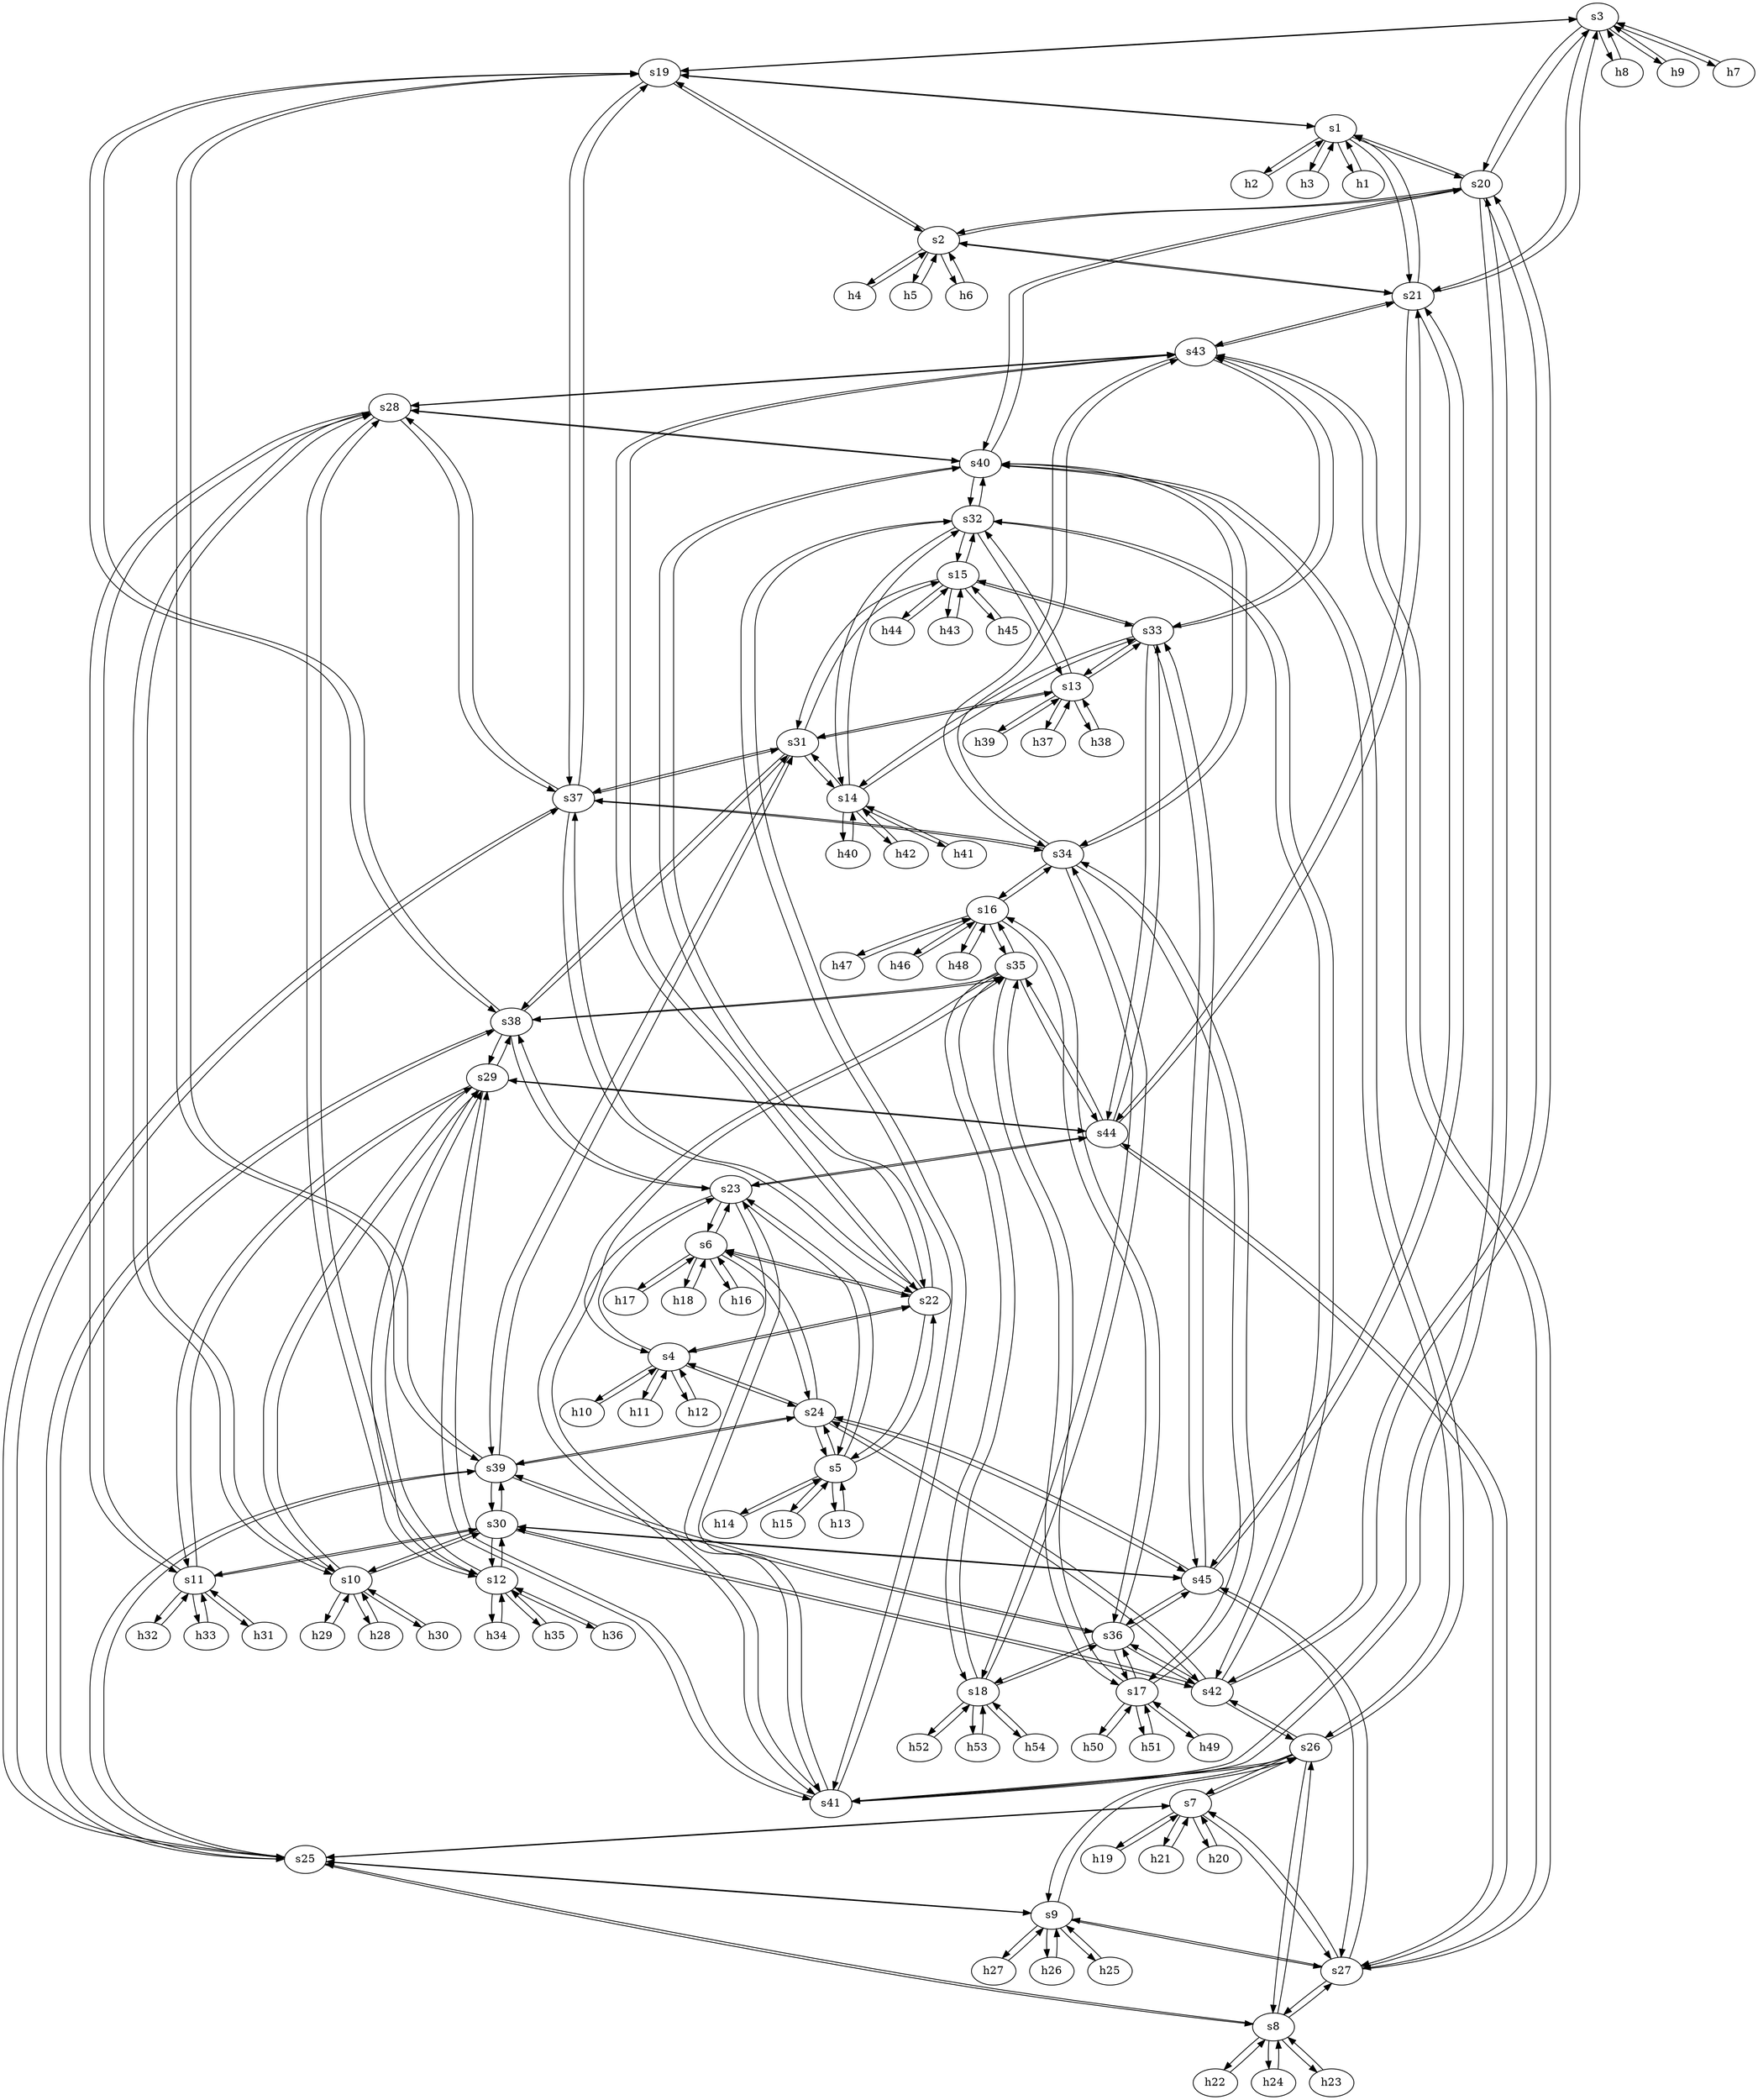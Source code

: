 strict digraph "" {
	s3	 [id=3,
		level="edge",
		type=switch];
	s19	 [id=19,
		level=aggregation,
		type=switch];
	s3 -> s19	 [capacity="1Gbps",
		cost=1,
		dst_port=2,
		src_port=3];
	h8	 [ip="111.0.0.8",
		mac="0:0:0:0:0:8",
		type=host];
	s3 -> h8	 [capacity="1Gbps",
		cost=1,
		dst_port=0,
		src_port=1];
	h9	 [ip="111.0.0.9",
		mac="0:0:0:0:0:9",
		type=host];
	s3 -> h9	 [capacity="1Gbps",
		cost=1,
		dst_port=0,
		src_port=2];
	h7	 [ip="111.0.0.7",
		mac="0:0:0:0:0:7",
		type=host];
	s3 -> h7	 [capacity="1Gbps",
		cost=1,
		dst_port=0,
		src_port=0];
	s20	 [id=20,
		level=aggregation,
		type=switch];
	s3 -> s20	 [capacity="1Gbps",
		cost=1,
		dst_port=2,
		src_port=4];
	s21	 [id=21,
		level=aggregation,
		type=switch];
	s3 -> s21	 [capacity="1Gbps",
		cost=1,
		dst_port=2,
		src_port=5];
	s7	 [id=7,
		level="edge",
		type=switch];
	h19	 [ip="111.0.0.19",
		mac="0:0:0:0:0:13",
		type=host];
	s7 -> h19	 [capacity="1Gbps",
		cost=1,
		dst_port=0,
		src_port=0];
	h21	 [ip="111.0.0.21",
		mac="0:0:0:0:0:15",
		type=host];
	s7 -> h21	 [capacity="1Gbps",
		cost=1,
		dst_port=0,
		src_port=2];
	h20	 [ip="111.0.0.20",
		mac="0:0:0:0:0:14",
		type=host];
	s7 -> h20	 [capacity="1Gbps",
		cost=1,
		dst_port=0,
		src_port=1];
	s25	 [id=25,
		level=aggregation,
		type=switch];
	s7 -> s25	 [capacity="1Gbps",
		cost=1,
		dst_port=0,
		src_port=3];
	s26	 [id=26,
		level=aggregation,
		type=switch];
	s7 -> s26	 [capacity="1Gbps",
		cost=1,
		dst_port=0,
		src_port=4];
	s27	 [id=27,
		level=aggregation,
		type=switch];
	s7 -> s27	 [capacity="1Gbps",
		cost=1,
		dst_port=0,
		src_port=5];
	s6	 [id=6,
		level="edge",
		type=switch];
	h18	 [ip="111.0.0.18",
		mac="0:0:0:0:0:12",
		type=host];
	s6 -> h18	 [capacity="1Gbps",
		cost=1,
		dst_port=0,
		src_port=2];
	h16	 [ip="111.0.0.16",
		mac="0:0:0:0:0:10",
		type=host];
	s6 -> h16	 [capacity="1Gbps",
		cost=1,
		dst_port=0,
		src_port=0];
	h17	 [ip="111.0.0.17",
		mac="0:0:0:0:0:11",
		type=host];
	s6 -> h17	 [capacity="1Gbps",
		cost=1,
		dst_port=0,
		src_port=1];
	s22	 [id=22,
		level=aggregation,
		type=switch];
	s6 -> s22	 [capacity="1Gbps",
		cost=1,
		dst_port=2,
		src_port=3];
	s23	 [id=23,
		level=aggregation,
		type=switch];
	s6 -> s23	 [capacity="1Gbps",
		cost=1,
		dst_port=2,
		src_port=4];
	s24	 [id=24,
		level=aggregation,
		type=switch];
	s6 -> s24	 [capacity="1Gbps",
		cost=1,
		dst_port=2,
		src_port=5];
	h47	 [ip="111.0.0.47",
		mac="0:0:0:0:0:2f",
		type=host];
	s16	 [id=16,
		level="edge",
		type=switch];
	h47 -> s16	 [capacity="1Gbps",
		cost=1,
		dst_port=1,
		src_port=0];
	h46	 [ip="111.0.0.46",
		mac="0:0:0:0:0:2e",
		type=host];
	h46 -> s16	 [capacity="1Gbps",
		cost=1,
		dst_port=0,
		src_port=0];
	h45	 [ip="111.0.0.45",
		mac="0:0:0:0:0:2d",
		type=host];
	s15	 [id=15,
		level="edge",
		type=switch];
	h45 -> s15	 [capacity="1Gbps",
		cost=1,
		dst_port=2,
		src_port=0];
	h44	 [ip="111.0.0.44",
		mac="0:0:0:0:0:2c",
		type=host];
	h44 -> s15	 [capacity="1Gbps",
		cost=1,
		dst_port=1,
		src_port=0];
	h43	 [ip="111.0.0.43",
		mac="0:0:0:0:0:2b",
		type=host];
	h43 -> s15	 [capacity="1Gbps",
		cost=1,
		dst_port=0,
		src_port=0];
	h42	 [ip="111.0.0.42",
		mac="0:0:0:0:0:2a",
		type=host];
	s14	 [id=14,
		level="edge",
		type=switch];
	h42 -> s14	 [capacity="1Gbps",
		cost=1,
		dst_port=2,
		src_port=0];
	h41	 [ip="111.0.0.41",
		mac="0:0:0:0:0:29",
		type=host];
	h41 -> s14	 [capacity="1Gbps",
		cost=1,
		dst_port=1,
		src_port=0];
	h40	 [ip="111.0.0.40",
		mac="0:0:0:0:0:28",
		type=host];
	h40 -> s14	 [capacity="1Gbps",
		cost=1,
		dst_port=0,
		src_port=0];
	h22	 [ip="111.0.0.22",
		mac="0:0:0:0:0:16",
		type=host];
	s8	 [id=8,
		level="edge",
		type=switch];
	h22 -> s8	 [capacity="1Gbps",
		cost=1,
		dst_port=0,
		src_port=0];
	h49	 [ip="111.0.0.49",
		mac="0:0:0:0:0:31",
		type=host];
	s17	 [id=17,
		level="edge",
		type=switch];
	h49 -> s17	 [capacity="1Gbps",
		cost=1,
		dst_port=0,
		src_port=0];
	h48	 [ip="111.0.0.48",
		mac="0:0:0:0:0:30",
		type=host];
	h48 -> s16	 [capacity="1Gbps",
		cost=1,
		dst_port=2,
		src_port=0];
	h54	 [ip="111.0.0.54",
		mac="0:0:0:0:0:36",
		type=host];
	s18	 [id=18,
		level="edge",
		type=switch];
	h54 -> s18	 [capacity="1Gbps",
		cost=1,
		dst_port=2,
		src_port=0];
	h50	 [ip="111.0.0.50",
		mac="0:0:0:0:0:32",
		type=host];
	h50 -> s17	 [capacity="1Gbps",
		cost=1,
		dst_port=1,
		src_port=0];
	h51	 [ip="111.0.0.51",
		mac="0:0:0:0:0:33",
		type=host];
	h51 -> s17	 [capacity="1Gbps",
		cost=1,
		dst_port=2,
		src_port=0];
	h52	 [ip="111.0.0.52",
		mac="0:0:0:0:0:34",
		type=host];
	h52 -> s18	 [capacity="1Gbps",
		cost=1,
		dst_port=0,
		src_port=0];
	h53	 [ip="111.0.0.53",
		mac="0:0:0:0:0:35",
		type=host];
	h53 -> s18	 [capacity="1Gbps",
		cost=1,
		dst_port=1,
		src_port=0];
	s44	 [id=44,
		level=core,
		type=switch];
	s35	 [id=35,
		level=aggregation,
		type=switch];
	s44 -> s35	 [capacity="1Gbps",
		cost=1,
		dst_port=7,
		src_port=0];
	s33	 [id=33,
		level=aggregation,
		type=switch];
	s44 -> s33	 [capacity="1Gbps",
		cost=1,
		dst_port=8,
		src_port=0];
	s44 -> s23	 [capacity="1Gbps",
		cost=1,
		dst_port=7,
		src_port=0];
	s44 -> s21	 [capacity="1Gbps",
		cost=1,
		dst_port=8,
		src_port=0];
	s44 -> s27	 [capacity="1Gbps",
		cost=1,
		dst_port=8,
		src_port=0];
	s29	 [id=29,
		level=aggregation,
		type=switch];
	s44 -> s29	 [capacity="1Gbps",
		cost=1,
		dst_port=7,
		src_port=0];
	s45	 [id=45,
		level=core,
		type=switch];
	s36	 [id=36,
		level=aggregation,
		type=switch];
	s45 -> s36	 [capacity="1Gbps",
		cost=1,
		dst_port=8,
		src_port=0];
	s30	 [id=30,
		level=aggregation,
		type=switch];
	s45 -> s30	 [capacity="1Gbps",
		cost=1,
		dst_port=8,
		src_port=0];
	s45 -> s33	 [capacity="1Gbps",
		cost=1,
		dst_port=8,
		src_port=0];
	s45 -> s21	 [capacity="1Gbps",
		cost=1,
		dst_port=8,
		src_port=0];
	s45 -> s27	 [capacity="1Gbps",
		cost=1,
		dst_port=8,
		src_port=0];
	s45 -> s24	 [capacity="1Gbps",
		cost=1,
		dst_port=8,
		src_port=0];
	s40	 [id=40,
		level=core,
		type=switch];
	s34	 [id=34,
		level=aggregation,
		type=switch];
	s40 -> s34	 [capacity="1Gbps",
		cost=1,
		dst_port=6,
		src_port=0];
	s32	 [id=32,
		level=aggregation,
		type=switch];
	s40 -> s32	 [capacity="1Gbps",
		cost=1,
		dst_port=7,
		src_port=0];
	s40 -> s22	 [capacity="1Gbps",
		cost=1,
		dst_port=6,
		src_port=0];
	s40 -> s20	 [capacity="1Gbps",
		cost=1,
		dst_port=7,
		src_port=0];
	s40 -> s26	 [capacity="1Gbps",
		cost=1,
		dst_port=7,
		src_port=0];
	s28	 [id=28,
		level=aggregation,
		type=switch];
	s40 -> s28	 [capacity="1Gbps",
		cost=1,
		dst_port=6,
		src_port=0];
	s41	 [id=41,
		level=core,
		type=switch];
	s41 -> s35	 [capacity="1Gbps",
		cost=1,
		dst_port=7,
		src_port=0];
	s41 -> s32	 [capacity="1Gbps",
		cost=1,
		dst_port=7,
		src_port=0];
	s41 -> s23	 [capacity="1Gbps",
		cost=1,
		dst_port=7,
		src_port=0];
	s41 -> s20	 [capacity="1Gbps",
		cost=1,
		dst_port=7,
		src_port=0];
	s41 -> s26	 [capacity="1Gbps",
		cost=1,
		dst_port=7,
		src_port=0];
	s41 -> s29	 [capacity="1Gbps",
		cost=1,
		dst_port=7,
		src_port=0];
	s42	 [id=42,
		level=core,
		type=switch];
	s42 -> s36	 [capacity="1Gbps",
		cost=1,
		dst_port=8,
		src_port=0];
	s42 -> s30	 [capacity="1Gbps",
		cost=1,
		dst_port=8,
		src_port=0];
	s42 -> s32	 [capacity="1Gbps",
		cost=1,
		dst_port=7,
		src_port=0];
	s42 -> s20	 [capacity="1Gbps",
		cost=1,
		dst_port=7,
		src_port=0];
	s42 -> s26	 [capacity="1Gbps",
		cost=1,
		dst_port=7,
		src_port=0];
	s42 -> s24	 [capacity="1Gbps",
		cost=1,
		dst_port=8,
		src_port=0];
	s43	 [id=43,
		level=core,
		type=switch];
	s43 -> s34	 [capacity="1Gbps",
		cost=1,
		dst_port=6,
		src_port=0];
	s43 -> s33	 [capacity="1Gbps",
		cost=1,
		dst_port=8,
		src_port=0];
	s43 -> s22	 [capacity="1Gbps",
		cost=1,
		dst_port=6,
		src_port=0];
	s43 -> s21	 [capacity="1Gbps",
		cost=1,
		dst_port=8,
		src_port=0];
	s43 -> s27	 [capacity="1Gbps",
		cost=1,
		dst_port=8,
		src_port=0];
	s43 -> s28	 [capacity="1Gbps",
		cost=1,
		dst_port=6,
		src_port=0];
	s5	 [id=5,
		level="edge",
		type=switch];
	h13	 [ip="111.0.0.13",
		mac="0:0:0:0:0:d",
		type=host];
	s5 -> h13	 [capacity="1Gbps",
		cost=1,
		dst_port=0,
		src_port=0];
	h14	 [ip="111.0.0.14",
		mac="0:0:0:0:0:e",
		type=host];
	s5 -> h14	 [capacity="1Gbps",
		cost=1,
		dst_port=0,
		src_port=1];
	h15	 [ip="111.0.0.15",
		mac="0:0:0:0:0:f",
		type=host];
	s5 -> h15	 [capacity="1Gbps",
		cost=1,
		dst_port=0,
		src_port=2];
	s5 -> s22	 [capacity="1Gbps",
		cost=1,
		dst_port=1,
		src_port=3];
	s5 -> s23	 [capacity="1Gbps",
		cost=1,
		dst_port=1,
		src_port=4];
	s5 -> s24	 [capacity="1Gbps",
		cost=1,
		dst_port=1,
		src_port=5];
	s19 -> s3	 [capacity="1Gbps",
		cost=1,
		dst_port=3,
		src_port=2];
	s39	 [id=39,
		level=core,
		type=switch];
	s19 -> s39	 [capacity="1Gbps",
		cost=1,
		dst_port=0,
		src_port=6];
	s38	 [id=38,
		level=core,
		type=switch];
	s19 -> s38	 [capacity="1Gbps",
		cost=1,
		dst_port=0,
		src_port=6];
	s37	 [id=37,
		level=core,
		type=switch];
	s19 -> s37	 [capacity="1Gbps",
		cost=1,
		dst_port=0,
		src_port=6];
	s2	 [id=2,
		level="edge",
		type=switch];
	s19 -> s2	 [capacity="1Gbps",
		cost=1,
		dst_port=3,
		src_port=1];
	s1	 [id=1,
		level="edge",
		type=switch];
	s19 -> s1	 [capacity="1Gbps",
		cost=1,
		dst_port=3,
		src_port=0];
	s18 -> h54	 [capacity="1Gbps",
		cost=1,
		dst_port=0,
		src_port=2];
	s18 -> h52	 [capacity="1Gbps",
		cost=1,
		dst_port=0,
		src_port=0];
	s18 -> h53	 [capacity="1Gbps",
		cost=1,
		dst_port=0,
		src_port=1];
	s18 -> s35	 [capacity="1Gbps",
		cost=1,
		dst_port=2,
		src_port=4];
	s18 -> s34	 [capacity="1Gbps",
		cost=1,
		dst_port=2,
		src_port=3];
	s18 -> s36	 [capacity="1Gbps",
		cost=1,
		dst_port=2,
		src_port=5];
	s13	 [id=13,
		level="edge",
		type=switch];
	s31	 [id=31,
		level=aggregation,
		type=switch];
	s13 -> s31	 [capacity="1Gbps",
		cost=1,
		dst_port=0,
		src_port=3];
	s13 -> s33	 [capacity="1Gbps",
		cost=1,
		dst_port=0,
		src_port=5];
	s13 -> s32	 [capacity="1Gbps",
		cost=1,
		dst_port=0,
		src_port=4];
	h37	 [ip="111.0.0.37",
		mac="0:0:0:0:0:25",
		type=host];
	s13 -> h37	 [capacity="1Gbps",
		cost=1,
		dst_port=0,
		src_port=0];
	h38	 [ip="111.0.0.38",
		mac="0:0:0:0:0:26",
		type=host];
	s13 -> h38	 [capacity="1Gbps",
		cost=1,
		dst_port=0,
		src_port=1];
	h39	 [ip="111.0.0.39",
		mac="0:0:0:0:0:27",
		type=host];
	s13 -> h39	 [capacity="1Gbps",
		cost=1,
		dst_port=0,
		src_port=2];
	s12	 [id=12,
		level="edge",
		type=switch];
	s12 -> s30	 [capacity="1Gbps",
		cost=1,
		dst_port=2,
		src_port=5];
	h36	 [ip="111.0.0.36",
		mac="0:0:0:0:0:24",
		type=host];
	s12 -> h36	 [capacity="1Gbps",
		cost=1,
		dst_port=0,
		src_port=2];
	h34	 [ip="111.0.0.34",
		mac="0:0:0:0:0:22",
		type=host];
	s12 -> h34	 [capacity="1Gbps",
		cost=1,
		dst_port=0,
		src_port=0];
	h35	 [ip="111.0.0.35",
		mac="0:0:0:0:0:23",
		type=host];
	s12 -> h35	 [capacity="1Gbps",
		cost=1,
		dst_port=0,
		src_port=1];
	s12 -> s28	 [capacity="1Gbps",
		cost=1,
		dst_port=2,
		src_port=3];
	s12 -> s29	 [capacity="1Gbps",
		cost=1,
		dst_port=2,
		src_port=4];
	s11	 [id=11,
		level="edge",
		type=switch];
	s11 -> s30	 [capacity="1Gbps",
		cost=1,
		dst_port=1,
		src_port=5];
	h32	 [ip="111.0.0.32",
		mac="0:0:0:0:0:20",
		type=host];
	s11 -> h32	 [capacity="1Gbps",
		cost=1,
		dst_port=0,
		src_port=1];
	h33	 [ip="111.0.0.33",
		mac="0:0:0:0:0:21",
		type=host];
	s11 -> h33	 [capacity="1Gbps",
		cost=1,
		dst_port=0,
		src_port=2];
	h31	 [ip="111.0.0.31",
		mac="0:0:0:0:0:1f",
		type=host];
	s11 -> h31	 [capacity="1Gbps",
		cost=1,
		dst_port=0,
		src_port=0];
	s11 -> s28	 [capacity="1Gbps",
		cost=1,
		dst_port=1,
		src_port=3];
	s11 -> s29	 [capacity="1Gbps",
		cost=1,
		dst_port=1,
		src_port=4];
	s10	 [id=10,
		level="edge",
		type=switch];
	s10 -> s30	 [capacity="1Gbps",
		cost=1,
		dst_port=0,
		src_port=5];
	h29	 [ip="111.0.0.29",
		mac="0:0:0:0:0:1d",
		type=host];
	s10 -> h29	 [capacity="1Gbps",
		cost=1,
		dst_port=0,
		src_port=1];
	h28	 [ip="111.0.0.28",
		mac="0:0:0:0:0:1c",
		type=host];
	s10 -> h28	 [capacity="1Gbps",
		cost=1,
		dst_port=0,
		src_port=0];
	h30	 [ip="111.0.0.30",
		mac="0:0:0:0:0:1e",
		type=host];
	s10 -> h30	 [capacity="1Gbps",
		cost=1,
		dst_port=0,
		src_port=2];
	s10 -> s28	 [capacity="1Gbps",
		cost=1,
		dst_port=0,
		src_port=3];
	s10 -> s29	 [capacity="1Gbps",
		cost=1,
		dst_port=0,
		src_port=4];
	s17 -> h49	 [capacity="1Gbps",
		cost=1,
		dst_port=0,
		src_port=0];
	s17 -> h50	 [capacity="1Gbps",
		cost=1,
		dst_port=0,
		src_port=1];
	s17 -> h51	 [capacity="1Gbps",
		cost=1,
		dst_port=0,
		src_port=2];
	s17 -> s35	 [capacity="1Gbps",
		cost=1,
		dst_port=1,
		src_port=4];
	s17 -> s34	 [capacity="1Gbps",
		cost=1,
		dst_port=1,
		src_port=3];
	s17 -> s36	 [capacity="1Gbps",
		cost=1,
		dst_port=1,
		src_port=5];
	s16 -> h47	 [capacity="1Gbps",
		cost=1,
		dst_port=0,
		src_port=1];
	s16 -> h46	 [capacity="1Gbps",
		cost=1,
		dst_port=0,
		src_port=0];
	s16 -> h48	 [capacity="1Gbps",
		cost=1,
		dst_port=0,
		src_port=2];
	s16 -> s35	 [capacity="1Gbps",
		cost=1,
		dst_port=0,
		src_port=4];
	s16 -> s34	 [capacity="1Gbps",
		cost=1,
		dst_port=0,
		src_port=3];
	s16 -> s36	 [capacity="1Gbps",
		cost=1,
		dst_port=0,
		src_port=5];
	s15 -> h45	 [capacity="1Gbps",
		cost=1,
		dst_port=0,
		src_port=2];
	s15 -> h44	 [capacity="1Gbps",
		cost=1,
		dst_port=0,
		src_port=1];
	s15 -> h43	 [capacity="1Gbps",
		cost=1,
		dst_port=0,
		src_port=0];
	s15 -> s31	 [capacity="1Gbps",
		cost=1,
		dst_port=2,
		src_port=3];
	s15 -> s33	 [capacity="1Gbps",
		cost=1,
		dst_port=2,
		src_port=5];
	s15 -> s32	 [capacity="1Gbps",
		cost=1,
		dst_port=2,
		src_port=4];
	s14 -> h42	 [capacity="1Gbps",
		cost=1,
		dst_port=0,
		src_port=2];
	s14 -> h41	 [capacity="1Gbps",
		cost=1,
		dst_port=0,
		src_port=1];
	s14 -> h40	 [capacity="1Gbps",
		cost=1,
		dst_port=0,
		src_port=0];
	s14 -> s31	 [capacity="1Gbps",
		cost=1,
		dst_port=1,
		src_port=3];
	s14 -> s33	 [capacity="1Gbps",
		cost=1,
		dst_port=1,
		src_port=5];
	s14 -> s32	 [capacity="1Gbps",
		cost=1,
		dst_port=1,
		src_port=4];
	h8 -> s3	 [capacity="1Gbps",
		cost=1,
		dst_port=1,
		src_port=0];
	h9 -> s3	 [capacity="1Gbps",
		cost=1,
		dst_port=2,
		src_port=0];
	h2	 [ip="111.0.0.2",
		mac="0:0:0:0:0:2",
		type=host];
	h2 -> s1	 [capacity="1Gbps",
		cost=1,
		dst_port=1,
		src_port=0];
	h3	 [ip="111.0.0.3",
		mac="0:0:0:0:0:3",
		type=host];
	h3 -> s1	 [capacity="1Gbps",
		cost=1,
		dst_port=2,
		src_port=0];
	h1	 [ip="111.0.0.1",
		mac="0:0:0:0:0:1",
		type=host];
	h1 -> s1	 [capacity="1Gbps",
		cost=1,
		dst_port=0,
		src_port=0];
	h6	 [ip="111.0.0.6",
		mac="0:0:0:0:0:6",
		type=host];
	h6 -> s2	 [capacity="1Gbps",
		cost=1,
		dst_port=2,
		src_port=0];
	h7 -> s3	 [capacity="1Gbps",
		cost=1,
		dst_port=0,
		src_port=0];
	h4	 [ip="111.0.0.4",
		mac="0:0:0:0:0:4",
		type=host];
	h4 -> s2	 [capacity="1Gbps",
		cost=1,
		dst_port=0,
		src_port=0];
	h5	 [ip="111.0.0.5",
		mac="0:0:0:0:0:5",
		type=host];
	h5 -> s2	 [capacity="1Gbps",
		cost=1,
		dst_port=1,
		src_port=0];
	s39 -> s19	 [capacity="1Gbps",
		cost=1,
		dst_port=6,
		src_port=0];
	s39 -> s36	 [capacity="1Gbps",
		cost=1,
		dst_port=8,
		src_port=0];
	s39 -> s31	 [capacity="1Gbps",
		cost=1,
		dst_port=6,
		src_port=0];
	s39 -> s30	 [capacity="1Gbps",
		cost=1,
		dst_port=8,
		src_port=0];
	s39 -> s25	 [capacity="1Gbps",
		cost=1,
		dst_port=6,
		src_port=0];
	s39 -> s24	 [capacity="1Gbps",
		cost=1,
		dst_port=8,
		src_port=0];
	s38 -> s19	 [capacity="1Gbps",
		cost=1,
		dst_port=6,
		src_port=0];
	s38 -> s35	 [capacity="1Gbps",
		cost=1,
		dst_port=7,
		src_port=0];
	s38 -> s31	 [capacity="1Gbps",
		cost=1,
		dst_port=6,
		src_port=0];
	s38 -> s25	 [capacity="1Gbps",
		cost=1,
		dst_port=6,
		src_port=0];
	s38 -> s23	 [capacity="1Gbps",
		cost=1,
		dst_port=7,
		src_port=0];
	s38 -> s29	 [capacity="1Gbps",
		cost=1,
		dst_port=7,
		src_port=0];
	s35 -> s44	 [capacity="1Gbps",
		cost=1,
		dst_port=0,
		src_port=7];
	s35 -> s41	 [capacity="1Gbps",
		cost=1,
		dst_port=0,
		src_port=7];
	s35 -> s18	 [capacity="1Gbps",
		cost=1,
		dst_port=4,
		src_port=2];
	s35 -> s17	 [capacity="1Gbps",
		cost=1,
		dst_port=4,
		src_port=1];
	s35 -> s16	 [capacity="1Gbps",
		cost=1,
		dst_port=4,
		src_port=0];
	s35 -> s38	 [capacity="1Gbps",
		cost=1,
		dst_port=0,
		src_port=7];
	s34 -> s40	 [capacity="1Gbps",
		cost=1,
		dst_port=0,
		src_port=6];
	s34 -> s43	 [capacity="1Gbps",
		cost=1,
		dst_port=0,
		src_port=6];
	s34 -> s18	 [capacity="1Gbps",
		cost=1,
		dst_port=3,
		src_port=2];
	s34 -> s17	 [capacity="1Gbps",
		cost=1,
		dst_port=3,
		src_port=1];
	s34 -> s16	 [capacity="1Gbps",
		cost=1,
		dst_port=3,
		src_port=0];
	s34 -> s37	 [capacity="1Gbps",
		cost=1,
		dst_port=0,
		src_port=6];
	s37 -> s19	 [capacity="1Gbps",
		cost=1,
		dst_port=6,
		src_port=0];
	s37 -> s34	 [capacity="1Gbps",
		cost=1,
		dst_port=6,
		src_port=0];
	s37 -> s31	 [capacity="1Gbps",
		cost=1,
		dst_port=6,
		src_port=0];
	s37 -> s25	 [capacity="1Gbps",
		cost=1,
		dst_port=6,
		src_port=0];
	s37 -> s22	 [capacity="1Gbps",
		cost=1,
		dst_port=6,
		src_port=0];
	s37 -> s28	 [capacity="1Gbps",
		cost=1,
		dst_port=6,
		src_port=0];
	s36 -> s45	 [capacity="1Gbps",
		cost=1,
		dst_port=0,
		src_port=8];
	s36 -> s42	 [capacity="1Gbps",
		cost=1,
		dst_port=0,
		src_port=8];
	s36 -> s18	 [capacity="1Gbps",
		cost=1,
		dst_port=5,
		src_port=2];
	s36 -> s17	 [capacity="1Gbps",
		cost=1,
		dst_port=5,
		src_port=1];
	s36 -> s16	 [capacity="1Gbps",
		cost=1,
		dst_port=5,
		src_port=0];
	s36 -> s39	 [capacity="1Gbps",
		cost=1,
		dst_port=0,
		src_port=8];
	s31 -> s13	 [capacity="1Gbps",
		cost=1,
		dst_port=3,
		src_port=0];
	s31 -> s15	 [capacity="1Gbps",
		cost=1,
		dst_port=3,
		src_port=2];
	s31 -> s14	 [capacity="1Gbps",
		cost=1,
		dst_port=3,
		src_port=1];
	s31 -> s39	 [capacity="1Gbps",
		cost=1,
		dst_port=0,
		src_port=6];
	s31 -> s38	 [capacity="1Gbps",
		cost=1,
		dst_port=0,
		src_port=6];
	s31 -> s37	 [capacity="1Gbps",
		cost=1,
		dst_port=0,
		src_port=6];
	s30 -> s45	 [capacity="1Gbps",
		cost=1,
		dst_port=0,
		src_port=8];
	s30 -> s42	 [capacity="1Gbps",
		cost=1,
		dst_port=0,
		src_port=8];
	s30 -> s12	 [capacity="1Gbps",
		cost=1,
		dst_port=5,
		src_port=2];
	s30 -> s11	 [capacity="1Gbps",
		cost=1,
		dst_port=5,
		src_port=1];
	s30 -> s10	 [capacity="1Gbps",
		cost=1,
		dst_port=5,
		src_port=0];
	s30 -> s39	 [capacity="1Gbps",
		cost=1,
		dst_port=0,
		src_port=8];
	s33 -> s44	 [capacity="1Gbps",
		cost=1,
		dst_port=0,
		src_port=8];
	s33 -> s45	 [capacity="1Gbps",
		cost=1,
		dst_port=0,
		src_port=8];
	s33 -> s43	 [capacity="1Gbps",
		cost=1,
		dst_port=0,
		src_port=8];
	s33 -> s13	 [capacity="1Gbps",
		cost=1,
		dst_port=5,
		src_port=0];
	s33 -> s15	 [capacity="1Gbps",
		cost=1,
		dst_port=5,
		src_port=2];
	s33 -> s14	 [capacity="1Gbps",
		cost=1,
		dst_port=5,
		src_port=1];
	s32 -> s40	 [capacity="1Gbps",
		cost=1,
		dst_port=0,
		src_port=7];
	s32 -> s41	 [capacity="1Gbps",
		cost=1,
		dst_port=0,
		src_port=7];
	s32 -> s42	 [capacity="1Gbps",
		cost=1,
		dst_port=0,
		src_port=7];
	s32 -> s13	 [capacity="1Gbps",
		cost=1,
		dst_port=4,
		src_port=0];
	s32 -> s15	 [capacity="1Gbps",
		cost=1,
		dst_port=4,
		src_port=2];
	s32 -> s14	 [capacity="1Gbps",
		cost=1,
		dst_port=4,
		src_port=1];
	h18 -> s6	 [capacity="1Gbps",
		cost=1,
		dst_port=2,
		src_port=0];
	h19 -> s7	 [capacity="1Gbps",
		cost=1,
		dst_port=0,
		src_port=0];
	h10	 [ip="111.0.0.10",
		mac="0:0:0:0:0:a",
		type=host];
	s4	 [id=4,
		level="edge",
		type=switch];
	h10 -> s4	 [capacity="1Gbps",
		cost=1,
		dst_port=0,
		src_port=0];
	h11	 [ip="111.0.0.11",
		mac="0:0:0:0:0:b",
		type=host];
	h11 -> s4	 [capacity="1Gbps",
		cost=1,
		dst_port=1,
		src_port=0];
	h12	 [ip="111.0.0.12",
		mac="0:0:0:0:0:c",
		type=host];
	h12 -> s4	 [capacity="1Gbps",
		cost=1,
		dst_port=2,
		src_port=0];
	h13 -> s5	 [capacity="1Gbps",
		cost=1,
		dst_port=0,
		src_port=0];
	h14 -> s5	 [capacity="1Gbps",
		cost=1,
		dst_port=1,
		src_port=0];
	h15 -> s5	 [capacity="1Gbps",
		cost=1,
		dst_port=2,
		src_port=0];
	h16 -> s6	 [capacity="1Gbps",
		cost=1,
		dst_port=0,
		src_port=0];
	h17 -> s6	 [capacity="1Gbps",
		cost=1,
		dst_port=1,
		src_port=0];
	s9	 [id=9,
		level="edge",
		type=switch];
	h25	 [ip="111.0.0.25",
		mac="0:0:0:0:0:19",
		type=host];
	s9 -> h25	 [capacity="1Gbps",
		cost=1,
		dst_port=0,
		src_port=0];
	h27	 [ip="111.0.0.27",
		mac="0:0:0:0:0:1b",
		type=host];
	s9 -> h27	 [capacity="1Gbps",
		cost=1,
		dst_port=0,
		src_port=2];
	h26	 [ip="111.0.0.26",
		mac="0:0:0:0:0:1a",
		type=host];
	s9 -> h26	 [capacity="1Gbps",
		cost=1,
		dst_port=0,
		src_port=1];
	s9 -> s25	 [capacity="1Gbps",
		cost=1,
		dst_port=2,
		src_port=3];
	s9 -> s26	 [capacity="1Gbps",
		cost=1,
		dst_port=2,
		src_port=4];
	s9 -> s27	 [capacity="1Gbps",
		cost=1,
		dst_port=2,
		src_port=5];
	s8 -> h22	 [capacity="1Gbps",
		cost=1,
		dst_port=0,
		src_port=0];
	h24	 [ip="111.0.0.24",
		mac="0:0:0:0:0:18",
		type=host];
	s8 -> h24	 [capacity="1Gbps",
		cost=1,
		dst_port=0,
		src_port=2];
	h23	 [ip="111.0.0.23",
		mac="0:0:0:0:0:17",
		type=host];
	s8 -> h23	 [capacity="1Gbps",
		cost=1,
		dst_port=0,
		src_port=1];
	s8 -> s25	 [capacity="1Gbps",
		cost=1,
		dst_port=1,
		src_port=3];
	s8 -> s26	 [capacity="1Gbps",
		cost=1,
		dst_port=1,
		src_port=4];
	s8 -> s27	 [capacity="1Gbps",
		cost=1,
		dst_port=1,
		src_port=5];
	h29 -> s10	 [capacity="1Gbps",
		cost=1,
		dst_port=1,
		src_port=0];
	h28 -> s10	 [capacity="1Gbps",
		cost=1,
		dst_port=0,
		src_port=0];
	h25 -> s9	 [capacity="1Gbps",
		cost=1,
		dst_port=0,
		src_port=0];
	h24 -> s8	 [capacity="1Gbps",
		cost=1,
		dst_port=2,
		src_port=0];
	h27 -> s9	 [capacity="1Gbps",
		cost=1,
		dst_port=2,
		src_port=0];
	h26 -> s9	 [capacity="1Gbps",
		cost=1,
		dst_port=1,
		src_port=0];
	h21 -> s7	 [capacity="1Gbps",
		cost=1,
		dst_port=2,
		src_port=0];
	h20 -> s7	 [capacity="1Gbps",
		cost=1,
		dst_port=1,
		src_port=0];
	h23 -> s8	 [capacity="1Gbps",
		cost=1,
		dst_port=1,
		src_port=0];
	s4 -> h10	 [capacity="1Gbps",
		cost=1,
		dst_port=0,
		src_port=0];
	s4 -> h11	 [capacity="1Gbps",
		cost=1,
		dst_port=0,
		src_port=1];
	s4 -> h12	 [capacity="1Gbps",
		cost=1,
		dst_port=0,
		src_port=2];
	s4 -> s22	 [capacity="1Gbps",
		cost=1,
		dst_port=0,
		src_port=3];
	s4 -> s23	 [capacity="1Gbps",
		cost=1,
		dst_port=0,
		src_port=4];
	s4 -> s24	 [capacity="1Gbps",
		cost=1,
		dst_port=0,
		src_port=5];
	s25 -> s7	 [capacity="1Gbps",
		cost=1,
		dst_port=3,
		src_port=0];
	s25 -> s39	 [capacity="1Gbps",
		cost=1,
		dst_port=0,
		src_port=6];
	s25 -> s38	 [capacity="1Gbps",
		cost=1,
		dst_port=0,
		src_port=6];
	s25 -> s37	 [capacity="1Gbps",
		cost=1,
		dst_port=0,
		src_port=6];
	s25 -> s9	 [capacity="1Gbps",
		cost=1,
		dst_port=3,
		src_port=2];
	s25 -> s8	 [capacity="1Gbps",
		cost=1,
		dst_port=3,
		src_port=1];
	h32 -> s11	 [capacity="1Gbps",
		cost=1,
		dst_port=1,
		src_port=0];
	h33 -> s11	 [capacity="1Gbps",
		cost=1,
		dst_port=2,
		src_port=0];
	h30 -> s10	 [capacity="1Gbps",
		cost=1,
		dst_port=2,
		src_port=0];
	h31 -> s11	 [capacity="1Gbps",
		cost=1,
		dst_port=0,
		src_port=0];
	h36 -> s12	 [capacity="1Gbps",
		cost=1,
		dst_port=2,
		src_port=0];
	h37 -> s13	 [capacity="1Gbps",
		cost=1,
		dst_port=0,
		src_port=0];
	h34 -> s12	 [capacity="1Gbps",
		cost=1,
		dst_port=0,
		src_port=0];
	h35 -> s12	 [capacity="1Gbps",
		cost=1,
		dst_port=1,
		src_port=0];
	h38 -> s13	 [capacity="1Gbps",
		cost=1,
		dst_port=1,
		src_port=0];
	h39 -> s13	 [capacity="1Gbps",
		cost=1,
		dst_port=2,
		src_port=0];
	s22 -> s6	 [capacity="1Gbps",
		cost=1,
		dst_port=3,
		src_port=2];
	s22 -> s40	 [capacity="1Gbps",
		cost=1,
		dst_port=0,
		src_port=6];
	s22 -> s43	 [capacity="1Gbps",
		cost=1,
		dst_port=0,
		src_port=6];
	s22 -> s5	 [capacity="1Gbps",
		cost=1,
		dst_port=3,
		src_port=1];
	s22 -> s37	 [capacity="1Gbps",
		cost=1,
		dst_port=0,
		src_port=6];
	s22 -> s4	 [capacity="1Gbps",
		cost=1,
		dst_port=3,
		src_port=0];
	s23 -> s6	 [capacity="1Gbps",
		cost=1,
		dst_port=4,
		src_port=2];
	s23 -> s44	 [capacity="1Gbps",
		cost=1,
		dst_port=0,
		src_port=7];
	s23 -> s41	 [capacity="1Gbps",
		cost=1,
		dst_port=0,
		src_port=7];
	s23 -> s5	 [capacity="1Gbps",
		cost=1,
		dst_port=4,
		src_port=1];
	s23 -> s38	 [capacity="1Gbps",
		cost=1,
		dst_port=0,
		src_port=7];
	s23 -> s4	 [capacity="1Gbps",
		cost=1,
		dst_port=4,
		src_port=0];
	s20 -> s3	 [capacity="1Gbps",
		cost=1,
		dst_port=4,
		src_port=2];
	s20 -> s40	 [capacity="1Gbps",
		cost=1,
		dst_port=0,
		src_port=7];
	s20 -> s41	 [capacity="1Gbps",
		cost=1,
		dst_port=0,
		src_port=7];
	s20 -> s42	 [capacity="1Gbps",
		cost=1,
		dst_port=0,
		src_port=7];
	s20 -> s2	 [capacity="1Gbps",
		cost=1,
		dst_port=4,
		src_port=1];
	s20 -> s1	 [capacity="1Gbps",
		cost=1,
		dst_port=4,
		src_port=0];
	s21 -> s3	 [capacity="1Gbps",
		cost=1,
		dst_port=5,
		src_port=2];
	s21 -> s44	 [capacity="1Gbps",
		cost=1,
		dst_port=0,
		src_port=8];
	s21 -> s45	 [capacity="1Gbps",
		cost=1,
		dst_port=0,
		src_port=8];
	s21 -> s43	 [capacity="1Gbps",
		cost=1,
		dst_port=0,
		src_port=8];
	s21 -> s2	 [capacity="1Gbps",
		cost=1,
		dst_port=5,
		src_port=1];
	s21 -> s1	 [capacity="1Gbps",
		cost=1,
		dst_port=5,
		src_port=0];
	s26 -> s7	 [capacity="1Gbps",
		cost=1,
		dst_port=4,
		src_port=0];
	s26 -> s40	 [capacity="1Gbps",
		cost=1,
		dst_port=0,
		src_port=7];
	s26 -> s41	 [capacity="1Gbps",
		cost=1,
		dst_port=0,
		src_port=7];
	s26 -> s42	 [capacity="1Gbps",
		cost=1,
		dst_port=0,
		src_port=7];
	s26 -> s9	 [capacity="1Gbps",
		cost=1,
		dst_port=4,
		src_port=2];
	s26 -> s8	 [capacity="1Gbps",
		cost=1,
		dst_port=4,
		src_port=1];
	s27 -> s7	 [capacity="1Gbps",
		cost=1,
		dst_port=5,
		src_port=0];
	s27 -> s44	 [capacity="1Gbps",
		cost=1,
		dst_port=0,
		src_port=8];
	s27 -> s45	 [capacity="1Gbps",
		cost=1,
		dst_port=0,
		src_port=8];
	s27 -> s43	 [capacity="1Gbps",
		cost=1,
		dst_port=0,
		src_port=8];
	s27 -> s9	 [capacity="1Gbps",
		cost=1,
		dst_port=5,
		src_port=2];
	s27 -> s8	 [capacity="1Gbps",
		cost=1,
		dst_port=5,
		src_port=1];
	s24 -> s6	 [capacity="1Gbps",
		cost=1,
		dst_port=5,
		src_port=2];
	s24 -> s45	 [capacity="1Gbps",
		cost=1,
		dst_port=0,
		src_port=8];
	s24 -> s42	 [capacity="1Gbps",
		cost=1,
		dst_port=0,
		src_port=8];
	s24 -> s5	 [capacity="1Gbps",
		cost=1,
		dst_port=5,
		src_port=1];
	s24 -> s39	 [capacity="1Gbps",
		cost=1,
		dst_port=0,
		src_port=8];
	s24 -> s4	 [capacity="1Gbps",
		cost=1,
		dst_port=5,
		src_port=0];
	s2 -> s19	 [capacity="1Gbps",
		cost=1,
		dst_port=1,
		src_port=3];
	s2 -> h6	 [capacity="1Gbps",
		cost=1,
		dst_port=0,
		src_port=2];
	s2 -> h4	 [capacity="1Gbps",
		cost=1,
		dst_port=0,
		src_port=0];
	s2 -> h5	 [capacity="1Gbps",
		cost=1,
		dst_port=0,
		src_port=1];
	s2 -> s20	 [capacity="1Gbps",
		cost=1,
		dst_port=1,
		src_port=4];
	s2 -> s21	 [capacity="1Gbps",
		cost=1,
		dst_port=1,
		src_port=5];
	s28 -> s40	 [capacity="1Gbps",
		cost=1,
		dst_port=0,
		src_port=6];
	s28 -> s43	 [capacity="1Gbps",
		cost=1,
		dst_port=0,
		src_port=6];
	s28 -> s12	 [capacity="1Gbps",
		cost=1,
		dst_port=3,
		src_port=2];
	s28 -> s11	 [capacity="1Gbps",
		cost=1,
		dst_port=3,
		src_port=1];
	s28 -> s10	 [capacity="1Gbps",
		cost=1,
		dst_port=3,
		src_port=0];
	s28 -> s37	 [capacity="1Gbps",
		cost=1,
		dst_port=0,
		src_port=6];
	s29 -> s44	 [capacity="1Gbps",
		cost=1,
		dst_port=0,
		src_port=7];
	s29 -> s41	 [capacity="1Gbps",
		cost=1,
		dst_port=0,
		src_port=7];
	s29 -> s12	 [capacity="1Gbps",
		cost=1,
		dst_port=4,
		src_port=2];
	s29 -> s11	 [capacity="1Gbps",
		cost=1,
		dst_port=4,
		src_port=1];
	s29 -> s10	 [capacity="1Gbps",
		cost=1,
		dst_port=4,
		src_port=0];
	s29 -> s38	 [capacity="1Gbps",
		cost=1,
		dst_port=0,
		src_port=7];
	s1 -> s19	 [capacity="1Gbps",
		cost=1,
		dst_port=0,
		src_port=3];
	s1 -> h2	 [capacity="1Gbps",
		cost=1,
		dst_port=0,
		src_port=1];
	s1 -> h3	 [capacity="1Gbps",
		cost=1,
		dst_port=0,
		src_port=2];
	s1 -> h1	 [capacity="1Gbps",
		cost=1,
		dst_port=0,
		src_port=0];
	s1 -> s20	 [capacity="1Gbps",
		cost=1,
		dst_port=0,
		src_port=4];
	s1 -> s21	 [capacity="1Gbps",
		cost=1,
		dst_port=0,
		src_port=5];
}
